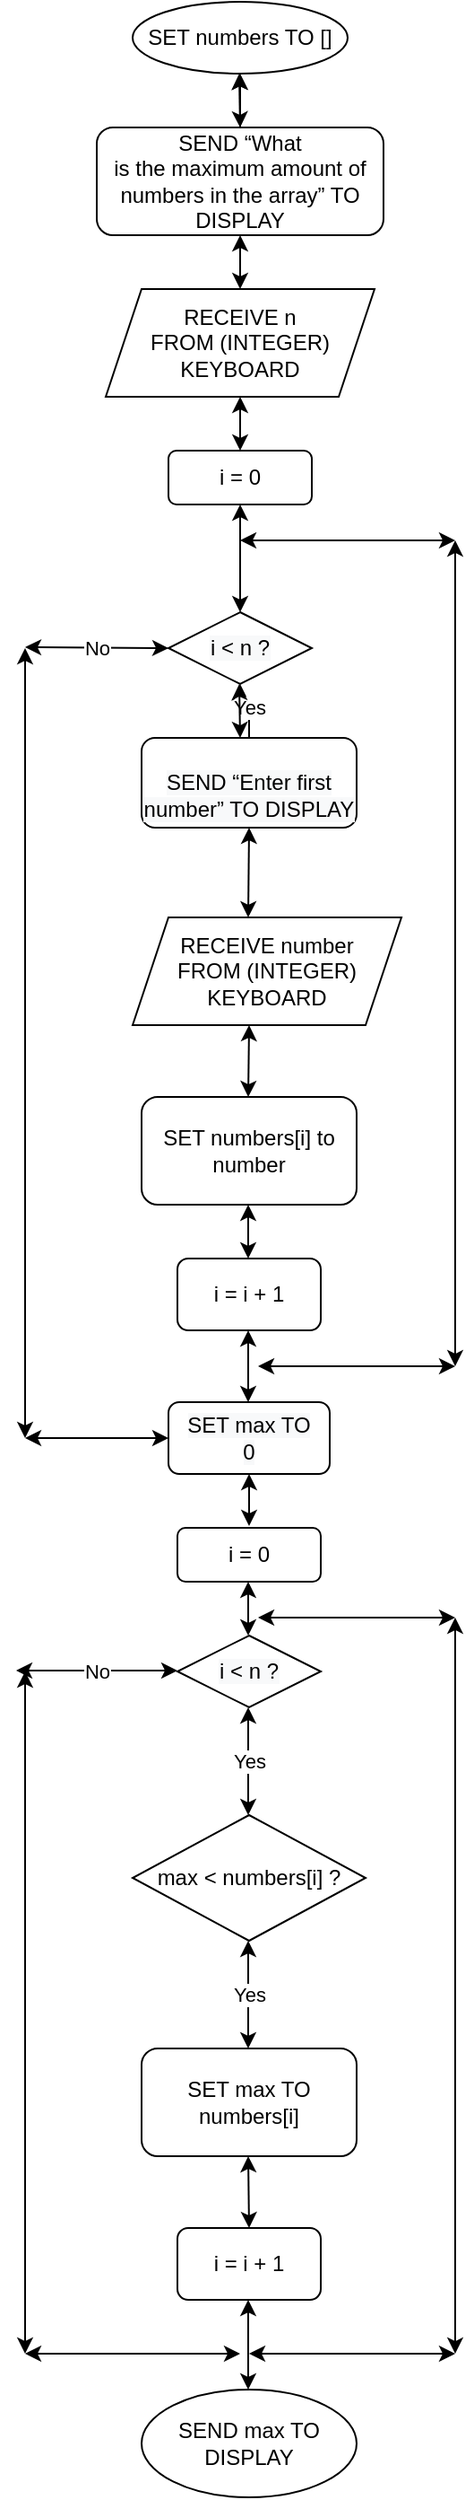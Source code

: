 <mxfile version="14.7.3" type="github">
  <diagram id="C5RBs43oDa-KdzZeNtuy" name="Page-1">
    <mxGraphModel dx="3761" dy="762" grid="1" gridSize="10" guides="1" tooltips="1" connect="1" arrows="1" fold="1" page="1" pageScale="1" pageWidth="2339" pageHeight="3300" math="0" shadow="0">
      <root>
        <mxCell id="WIyWlLk6GJQsqaUBKTNV-0" />
        <mxCell id="WIyWlLk6GJQsqaUBKTNV-1" parent="WIyWlLk6GJQsqaUBKTNV-0" />
        <mxCell id="d1x9syZV4So58z00LpNJ-0" value="SET numbers TO []" style="ellipse;whiteSpace=wrap;html=1;" vertex="1" parent="WIyWlLk6GJQsqaUBKTNV-1">
          <mxGeometry x="50" y="20" width="120" height="40" as="geometry" />
        </mxCell>
        <mxCell id="d1x9syZV4So58z00LpNJ-1" value="" style="endArrow=classic;startArrow=classic;html=1;" edge="1" parent="WIyWlLk6GJQsqaUBKTNV-1">
          <mxGeometry width="50" height="50" relative="1" as="geometry">
            <mxPoint x="110" y="90" as="sourcePoint" />
            <mxPoint x="109.5" y="60" as="targetPoint" />
          </mxGeometry>
        </mxCell>
        <mxCell id="d1x9syZV4So58z00LpNJ-4" value="" style="edgeStyle=orthogonalEdgeStyle;rounded=0;orthogonalLoop=1;jettySize=auto;html=1;" edge="1" parent="WIyWlLk6GJQsqaUBKTNV-1" source="d1x9syZV4So58z00LpNJ-2" target="d1x9syZV4So58z00LpNJ-0">
          <mxGeometry relative="1" as="geometry" />
        </mxCell>
        <mxCell id="d1x9syZV4So58z00LpNJ-2" value="&lt;p class=&quot;MsoNormal&quot;&gt;&lt;span lang=&quot;EN-GB&quot;&gt;SEND “What&lt;br/&gt;is the maximum amount of numbers in the array” TO DISPLAY&lt;/span&gt;&lt;/p&gt;" style="rounded=1;whiteSpace=wrap;html=1;" vertex="1" parent="WIyWlLk6GJQsqaUBKTNV-1">
          <mxGeometry x="30" y="90" width="160" height="60" as="geometry" />
        </mxCell>
        <mxCell id="d1x9syZV4So58z00LpNJ-3" value="&lt;p class=&quot;MsoNormal&quot;&gt;&lt;span lang=&quot;EN-GB&quot;&gt;RECEIVE n&lt;br/&gt;FROM (INTEGER) KEYBOARD&lt;/span&gt;&lt;/p&gt;" style="shape=parallelogram;perimeter=parallelogramPerimeter;whiteSpace=wrap;html=1;fixedSize=1;" vertex="1" parent="WIyWlLk6GJQsqaUBKTNV-1">
          <mxGeometry x="35" y="180" width="150" height="60" as="geometry" />
        </mxCell>
        <mxCell id="d1x9syZV4So58z00LpNJ-6" value="" style="endArrow=classic;startArrow=classic;html=1;exitX=0.5;exitY=0;exitDx=0;exitDy=0;" edge="1" parent="WIyWlLk6GJQsqaUBKTNV-1" source="d1x9syZV4So58z00LpNJ-3">
          <mxGeometry width="50" height="50" relative="1" as="geometry">
            <mxPoint x="60" y="200" as="sourcePoint" />
            <mxPoint x="110" y="150" as="targetPoint" />
          </mxGeometry>
        </mxCell>
        <mxCell id="d1x9syZV4So58z00LpNJ-7" value="" style="endArrow=classic;startArrow=classic;html=1;" edge="1" parent="WIyWlLk6GJQsqaUBKTNV-1">
          <mxGeometry width="50" height="50" relative="1" as="geometry">
            <mxPoint x="110" y="270" as="sourcePoint" />
            <mxPoint x="110" y="240" as="targetPoint" />
          </mxGeometry>
        </mxCell>
        <mxCell id="d1x9syZV4So58z00LpNJ-8" value="i = 0" style="rounded=1;whiteSpace=wrap;html=1;" vertex="1" parent="WIyWlLk6GJQsqaUBKTNV-1">
          <mxGeometry x="70" y="270" width="80" height="30" as="geometry" />
        </mxCell>
        <mxCell id="d1x9syZV4So58z00LpNJ-9" style="edgeStyle=orthogonalEdgeStyle;rounded=0;orthogonalLoop=1;jettySize=auto;html=1;exitX=0.5;exitY=1;exitDx=0;exitDy=0;" edge="1" parent="WIyWlLk6GJQsqaUBKTNV-1" source="d1x9syZV4So58z00LpNJ-8" target="d1x9syZV4So58z00LpNJ-8">
          <mxGeometry relative="1" as="geometry" />
        </mxCell>
        <mxCell id="d1x9syZV4So58z00LpNJ-10" value="" style="endArrow=classic;startArrow=classic;html=1;" edge="1" parent="WIyWlLk6GJQsqaUBKTNV-1">
          <mxGeometry width="50" height="50" relative="1" as="geometry">
            <mxPoint x="110" y="360" as="sourcePoint" />
            <mxPoint x="110" y="300" as="targetPoint" />
          </mxGeometry>
        </mxCell>
        <mxCell id="d1x9syZV4So58z00LpNJ-61" value="Yes" style="edgeStyle=orthogonalEdgeStyle;rounded=0;orthogonalLoop=1;jettySize=auto;html=1;" edge="1" parent="WIyWlLk6GJQsqaUBKTNV-1" source="d1x9syZV4So58z00LpNJ-14" target="d1x9syZV4So58z00LpNJ-46">
          <mxGeometry relative="1" as="geometry" />
        </mxCell>
        <mxCell id="d1x9syZV4So58z00LpNJ-14" value="&lt;span style=&quot;color: rgb(0 , 0 , 0) ; font-family: &amp;#34;helvetica&amp;#34; ; font-size: 12px ; font-style: normal ; font-weight: 400 ; letter-spacing: normal ; text-align: center ; text-indent: 0px ; text-transform: none ; word-spacing: 0px ; background-color: rgb(248 , 249 , 250) ; display: inline ; float: none&quot;&gt;&lt;br&gt;&lt;br&gt;SEND “Enter first number” TO DISPLAY&lt;/span&gt;&lt;br class=&quot;Apple-interchange-newline&quot;&gt;&lt;br&gt;" style="rounded=1;whiteSpace=wrap;html=1;" vertex="1" parent="WIyWlLk6GJQsqaUBKTNV-1">
          <mxGeometry x="55" y="430" width="120" height="50" as="geometry" />
        </mxCell>
        <mxCell id="d1x9syZV4So58z00LpNJ-15" value="&lt;p class=&quot;MsoNormal&quot;&gt;&lt;span lang=&quot;EN-GB&quot;&gt;RECEIVE number&lt;br&gt;FROM (INTEGER) KEYBOARD&lt;/span&gt;&lt;/p&gt;" style="shape=parallelogram;perimeter=parallelogramPerimeter;whiteSpace=wrap;html=1;fixedSize=1;" vertex="1" parent="WIyWlLk6GJQsqaUBKTNV-1">
          <mxGeometry x="50" y="530" width="150" height="60" as="geometry" />
        </mxCell>
        <mxCell id="d1x9syZV4So58z00LpNJ-16" value="" style="endArrow=classic;startArrow=classic;html=1;entryX=0.5;entryY=1;entryDx=0;entryDy=0;" edge="1" parent="WIyWlLk6GJQsqaUBKTNV-1" target="d1x9syZV4So58z00LpNJ-14">
          <mxGeometry width="50" height="50" relative="1" as="geometry">
            <mxPoint x="114.5" y="530" as="sourcePoint" />
            <mxPoint x="114.5" y="500" as="targetPoint" />
          </mxGeometry>
        </mxCell>
        <mxCell id="d1x9syZV4So58z00LpNJ-17" value="SET numbers[i] to number" style="rounded=1;whiteSpace=wrap;html=1;" vertex="1" parent="WIyWlLk6GJQsqaUBKTNV-1">
          <mxGeometry x="55" y="630" width="120" height="60" as="geometry" />
        </mxCell>
        <mxCell id="d1x9syZV4So58z00LpNJ-18" value="" style="endArrow=classic;startArrow=classic;html=1;exitX=0.496;exitY=0;exitDx=0;exitDy=0;exitPerimeter=0;" edge="1" parent="WIyWlLk6GJQsqaUBKTNV-1" source="d1x9syZV4So58z00LpNJ-17">
          <mxGeometry width="50" height="50" relative="1" as="geometry">
            <mxPoint x="114.5" y="620" as="sourcePoint" />
            <mxPoint x="115" y="590" as="targetPoint" />
          </mxGeometry>
        </mxCell>
        <mxCell id="d1x9syZV4So58z00LpNJ-19" value="" style="endArrow=classic;startArrow=classic;html=1;" edge="1" parent="WIyWlLk6GJQsqaUBKTNV-1">
          <mxGeometry width="50" height="50" relative="1" as="geometry">
            <mxPoint x="114.5" y="720" as="sourcePoint" />
            <mxPoint x="114.5" y="690" as="targetPoint" />
          </mxGeometry>
        </mxCell>
        <mxCell id="d1x9syZV4So58z00LpNJ-20" value="i = i + 1" style="rounded=1;whiteSpace=wrap;html=1;" vertex="1" parent="WIyWlLk6GJQsqaUBKTNV-1">
          <mxGeometry x="75" y="720" width="80" height="40" as="geometry" />
        </mxCell>
        <mxCell id="d1x9syZV4So58z00LpNJ-21" value="" style="endArrow=classic;startArrow=classic;html=1;" edge="1" parent="WIyWlLk6GJQsqaUBKTNV-1">
          <mxGeometry width="50" height="50" relative="1" as="geometry">
            <mxPoint x="120" y="780" as="sourcePoint" />
            <mxPoint x="230" y="780" as="targetPoint" />
          </mxGeometry>
        </mxCell>
        <mxCell id="d1x9syZV4So58z00LpNJ-22" value="" style="endArrow=classic;startArrow=classic;html=1;" edge="1" parent="WIyWlLk6GJQsqaUBKTNV-1">
          <mxGeometry width="50" height="50" relative="1" as="geometry">
            <mxPoint x="230" y="780" as="sourcePoint" />
            <mxPoint x="230" y="320" as="targetPoint" />
          </mxGeometry>
        </mxCell>
        <mxCell id="d1x9syZV4So58z00LpNJ-23" value="" style="endArrow=classic;startArrow=classic;html=1;" edge="1" parent="WIyWlLk6GJQsqaUBKTNV-1">
          <mxGeometry width="50" height="50" relative="1" as="geometry">
            <mxPoint x="230" y="320" as="sourcePoint" />
            <mxPoint x="110" y="320" as="targetPoint" />
          </mxGeometry>
        </mxCell>
        <mxCell id="d1x9syZV4So58z00LpNJ-24" value="" style="endArrow=classic;startArrow=classic;html=1;" edge="1" parent="WIyWlLk6GJQsqaUBKTNV-1">
          <mxGeometry width="50" height="50" relative="1" as="geometry">
            <mxPoint x="-10" y="820" as="sourcePoint" />
            <mxPoint x="-10" y="380" as="targetPoint" />
          </mxGeometry>
        </mxCell>
        <mxCell id="d1x9syZV4So58z00LpNJ-25" value="No" style="endArrow=classic;startArrow=classic;html=1;" edge="1" parent="WIyWlLk6GJQsqaUBKTNV-1">
          <mxGeometry width="50" height="50" relative="1" as="geometry">
            <mxPoint x="70" y="380" as="sourcePoint" />
            <mxPoint x="-10" y="379.5" as="targetPoint" />
          </mxGeometry>
        </mxCell>
        <mxCell id="d1x9syZV4So58z00LpNJ-30" value="" style="endArrow=classic;startArrow=classic;html=1;" edge="1" parent="WIyWlLk6GJQsqaUBKTNV-1">
          <mxGeometry width="50" height="50" relative="1" as="geometry">
            <mxPoint x="114.5" y="800" as="sourcePoint" />
            <mxPoint x="114.5" y="760" as="targetPoint" />
          </mxGeometry>
        </mxCell>
        <mxCell id="d1x9syZV4So58z00LpNJ-32" value="" style="endArrow=classic;startArrow=classic;html=1;exitX=0;exitY=0.5;exitDx=0;exitDy=0;" edge="1" parent="WIyWlLk6GJQsqaUBKTNV-1" source="d1x9syZV4So58z00LpNJ-33">
          <mxGeometry width="50" height="50" relative="1" as="geometry">
            <mxPoint x="60" y="780" as="sourcePoint" />
            <mxPoint x="-10" y="820" as="targetPoint" />
          </mxGeometry>
        </mxCell>
        <mxCell id="d1x9syZV4So58z00LpNJ-33" value="&#xa;&#xa;&lt;span style=&quot;color: rgb(0, 0, 0); font-family: helvetica; font-size: 12px; font-style: normal; font-weight: 400; letter-spacing: normal; text-align: center; text-indent: 0px; text-transform: none; word-spacing: 0px; background-color: rgb(248, 249, 250); display: inline; float: none;&quot;&gt;SET max TO&lt;/span&gt;&lt;br style=&quot;color: rgb(0, 0, 0); font-family: helvetica; font-size: 12px; font-style: normal; font-weight: 400; letter-spacing: normal; text-align: center; text-indent: 0px; text-transform: none; word-spacing: 0px; background-color: rgb(248, 249, 250);&quot;&gt;&lt;span style=&quot;color: rgb(0, 0, 0); font-family: helvetica; font-size: 12px; font-style: normal; font-weight: 400; letter-spacing: normal; text-align: center; text-indent: 0px; text-transform: none; word-spacing: 0px; background-color: rgb(248, 249, 250); display: inline; float: none;&quot;&gt;0&lt;/span&gt;&#xa;&#xa;" style="rounded=1;whiteSpace=wrap;html=1;" vertex="1" parent="WIyWlLk6GJQsqaUBKTNV-1">
          <mxGeometry x="70" y="800" width="90" height="40" as="geometry" />
        </mxCell>
        <mxCell id="d1x9syZV4So58z00LpNJ-35" value="i = 0" style="rounded=1;whiteSpace=wrap;html=1;" vertex="1" parent="WIyWlLk6GJQsqaUBKTNV-1">
          <mxGeometry x="75" y="870" width="80" height="30" as="geometry" />
        </mxCell>
        <mxCell id="d1x9syZV4So58z00LpNJ-46" value="&#xa;&#xa;&lt;span style=&quot;color: rgb(0, 0, 0); font-family: helvetica; font-size: 12px; font-style: normal; font-weight: 400; letter-spacing: normal; text-align: center; text-indent: 0px; text-transform: none; word-spacing: 0px; background-color: rgb(248, 249, 250); display: inline; float: none;&quot;&gt;i &amp;lt; n ?&lt;/span&gt;&#xa;&#xa;" style="rhombus;whiteSpace=wrap;html=1;" vertex="1" parent="WIyWlLk6GJQsqaUBKTNV-1">
          <mxGeometry x="70" y="360" width="80" height="40" as="geometry" />
        </mxCell>
        <mxCell id="d1x9syZV4So58z00LpNJ-47" value="&#xa;&#xa;&lt;span style=&quot;color: rgb(0, 0, 0); font-family: helvetica; font-size: 12px; font-style: normal; font-weight: 400; letter-spacing: normal; text-align: center; text-indent: 0px; text-transform: none; word-spacing: 0px; background-color: rgb(248, 249, 250); display: inline; float: none;&quot;&gt;i &amp;lt; n ?&lt;/span&gt;&#xa;&#xa;" style="rhombus;whiteSpace=wrap;html=1;" vertex="1" parent="WIyWlLk6GJQsqaUBKTNV-1">
          <mxGeometry x="75" y="930" width="80" height="40" as="geometry" />
        </mxCell>
        <mxCell id="d1x9syZV4So58z00LpNJ-49" value="" style="endArrow=classic;startArrow=classic;html=1;" edge="1" parent="WIyWlLk6GJQsqaUBKTNV-1">
          <mxGeometry width="50" height="50" relative="1" as="geometry">
            <mxPoint x="114.5" y="930" as="sourcePoint" />
            <mxPoint x="114.5" y="900" as="targetPoint" />
          </mxGeometry>
        </mxCell>
        <mxCell id="d1x9syZV4So58z00LpNJ-53" value="" style="endArrow=classic;startArrow=classic;html=1;entryX=0.5;entryY=1;entryDx=0;entryDy=0;" edge="1" parent="WIyWlLk6GJQsqaUBKTNV-1" target="d1x9syZV4So58z00LpNJ-33">
          <mxGeometry width="50" height="50" relative="1" as="geometry">
            <mxPoint x="115" y="869" as="sourcePoint" />
            <mxPoint x="120" y="840" as="targetPoint" />
          </mxGeometry>
        </mxCell>
        <mxCell id="d1x9syZV4So58z00LpNJ-60" value="" style="endArrow=classic;startArrow=classic;html=1;" edge="1" parent="WIyWlLk6GJQsqaUBKTNV-1">
          <mxGeometry width="50" height="50" relative="1" as="geometry">
            <mxPoint x="110" y="430" as="sourcePoint" />
            <mxPoint x="109.5" y="400" as="targetPoint" />
          </mxGeometry>
        </mxCell>
        <mxCell id="d1x9syZV4So58z00LpNJ-62" value="Yes" style="endArrow=classic;startArrow=classic;html=1;" edge="1" parent="WIyWlLk6GJQsqaUBKTNV-1">
          <mxGeometry width="50" height="50" relative="1" as="geometry">
            <mxPoint x="114.5" y="1030" as="sourcePoint" />
            <mxPoint x="114.5" y="970" as="targetPoint" />
          </mxGeometry>
        </mxCell>
        <mxCell id="d1x9syZV4So58z00LpNJ-63" value="max &amp;lt; numbers[i] ?" style="rhombus;whiteSpace=wrap;html=1;" vertex="1" parent="WIyWlLk6GJQsqaUBKTNV-1">
          <mxGeometry x="50" y="1030" width="130" height="70" as="geometry" />
        </mxCell>
        <mxCell id="d1x9syZV4So58z00LpNJ-64" value="Yes" style="endArrow=classic;startArrow=classic;html=1;" edge="1" parent="WIyWlLk6GJQsqaUBKTNV-1">
          <mxGeometry width="50" height="50" relative="1" as="geometry">
            <mxPoint x="114.5" y="1160" as="sourcePoint" />
            <mxPoint x="114.5" y="1100" as="targetPoint" />
          </mxGeometry>
        </mxCell>
        <mxCell id="d1x9syZV4So58z00LpNJ-65" value="SET max TO numbers[i]" style="rounded=1;whiteSpace=wrap;html=1;" vertex="1" parent="WIyWlLk6GJQsqaUBKTNV-1">
          <mxGeometry x="55" y="1160" width="120" height="60" as="geometry" />
        </mxCell>
        <mxCell id="d1x9syZV4So58z00LpNJ-66" value="No" style="endArrow=classic;startArrow=classic;html=1;" edge="1" parent="WIyWlLk6GJQsqaUBKTNV-1">
          <mxGeometry width="50" height="50" relative="1" as="geometry">
            <mxPoint x="-15" y="949.5" as="sourcePoint" />
            <mxPoint x="75" y="949.5" as="targetPoint" />
          </mxGeometry>
        </mxCell>
        <mxCell id="d1x9syZV4So58z00LpNJ-67" value="" style="endArrow=classic;startArrow=classic;html=1;" edge="1" parent="WIyWlLk6GJQsqaUBKTNV-1">
          <mxGeometry width="50" height="50" relative="1" as="geometry">
            <mxPoint x="-10" y="1330" as="sourcePoint" />
            <mxPoint x="-10" y="950" as="targetPoint" />
          </mxGeometry>
        </mxCell>
        <mxCell id="d1x9syZV4So58z00LpNJ-68" value="i = i + 1" style="rounded=1;whiteSpace=wrap;html=1;" vertex="1" parent="WIyWlLk6GJQsqaUBKTNV-1">
          <mxGeometry x="75" y="1260" width="80" height="40" as="geometry" />
        </mxCell>
        <mxCell id="d1x9syZV4So58z00LpNJ-69" value="" style="endArrow=classic;startArrow=classic;html=1;exitX=0.5;exitY=0;exitDx=0;exitDy=0;" edge="1" parent="WIyWlLk6GJQsqaUBKTNV-1" source="d1x9syZV4So58z00LpNJ-68">
          <mxGeometry width="50" height="50" relative="1" as="geometry">
            <mxPoint x="115" y="1250" as="sourcePoint" />
            <mxPoint x="114.5" y="1220" as="targetPoint" />
          </mxGeometry>
        </mxCell>
        <mxCell id="d1x9syZV4So58z00LpNJ-70" value="" style="endArrow=classic;startArrow=classic;html=1;" edge="1" parent="WIyWlLk6GJQsqaUBKTNV-1">
          <mxGeometry width="50" height="50" relative="1" as="geometry">
            <mxPoint x="114.5" y="1350" as="sourcePoint" />
            <mxPoint x="114.5" y="1300" as="targetPoint" />
          </mxGeometry>
        </mxCell>
        <mxCell id="d1x9syZV4So58z00LpNJ-71" value="" style="endArrow=classic;startArrow=classic;html=1;" edge="1" parent="WIyWlLk6GJQsqaUBKTNV-1">
          <mxGeometry width="50" height="50" relative="1" as="geometry">
            <mxPoint x="115" y="1330" as="sourcePoint" />
            <mxPoint x="230" y="1330" as="targetPoint" />
          </mxGeometry>
        </mxCell>
        <mxCell id="d1x9syZV4So58z00LpNJ-72" value="" style="endArrow=classic;startArrow=classic;html=1;" edge="1" parent="WIyWlLk6GJQsqaUBKTNV-1">
          <mxGeometry width="50" height="50" relative="1" as="geometry">
            <mxPoint x="230" y="1330" as="sourcePoint" />
            <mxPoint x="230" y="920" as="targetPoint" />
          </mxGeometry>
        </mxCell>
        <mxCell id="d1x9syZV4So58z00LpNJ-73" value="" style="endArrow=classic;startArrow=classic;html=1;" edge="1" parent="WIyWlLk6GJQsqaUBKTNV-1">
          <mxGeometry width="50" height="50" relative="1" as="geometry">
            <mxPoint x="230" y="920" as="sourcePoint" />
            <mxPoint x="120" y="920" as="targetPoint" />
          </mxGeometry>
        </mxCell>
        <mxCell id="d1x9syZV4So58z00LpNJ-74" value="SEND max TO DISPLAY" style="ellipse;whiteSpace=wrap;html=1;" vertex="1" parent="WIyWlLk6GJQsqaUBKTNV-1">
          <mxGeometry x="55" y="1350" width="120" height="60" as="geometry" />
        </mxCell>
        <mxCell id="d1x9syZV4So58z00LpNJ-75" value="" style="endArrow=classic;startArrow=classic;html=1;" edge="1" parent="WIyWlLk6GJQsqaUBKTNV-1">
          <mxGeometry width="50" height="50" relative="1" as="geometry">
            <mxPoint x="-10" y="1330" as="sourcePoint" />
            <mxPoint x="110" y="1330" as="targetPoint" />
          </mxGeometry>
        </mxCell>
      </root>
    </mxGraphModel>
  </diagram>
</mxfile>
